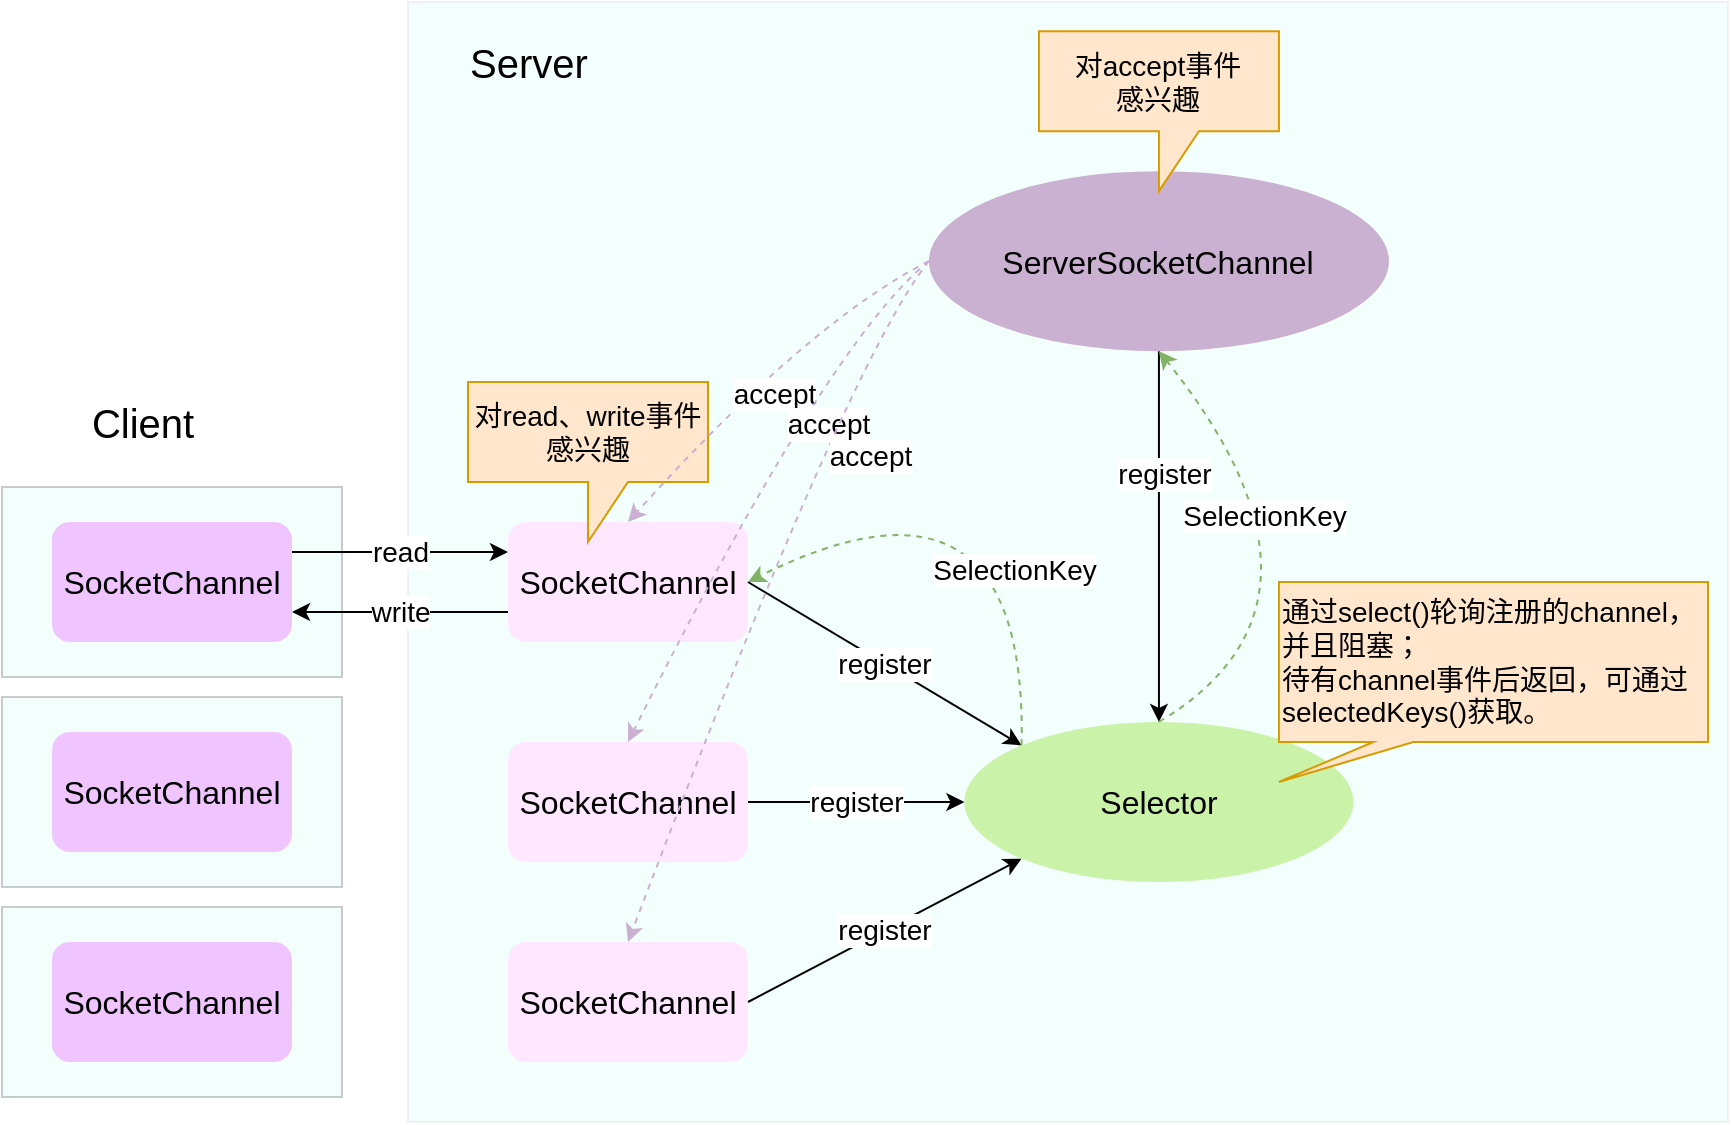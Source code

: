 <mxfile version="20.5.3" type="github"><diagram id="5nlBT_24B2XMlk60upl5" name="第 1 页"><mxGraphModel dx="1899" dy="1778" grid="1" gridSize="10" guides="1" tooltips="1" connect="1" arrows="1" fold="1" page="1" pageScale="1" pageWidth="827" pageHeight="1169" math="0" shadow="0"><root><mxCell id="0"/><mxCell id="1" parent="0"/><mxCell id="u7LS-Ar8V220cJxnukR8-7" value="" style="rounded=0;whiteSpace=wrap;html=1;fillColor=#C4FCEF;opacity=20;fontSize=14;strokeColor=#CAB0D1;" vertex="1" parent="1"><mxGeometry x="70" y="-70" width="660" height="560" as="geometry"/></mxCell><mxCell id="u7LS-Ar8V220cJxnukR8-1" value="Selector" style="ellipse;whiteSpace=wrap;html=1;fontSize=16;fillColor=#C1F195;strokeColor=none;opacity=80;" vertex="1" parent="1"><mxGeometry x="348.21" y="290" width="194.53" height="80" as="geometry"/></mxCell><mxCell id="u7LS-Ar8V220cJxnukR8-2" value="ServerSocketChannel" style="ellipse;whiteSpace=wrap;html=1;fontSize=16;fillColor=#CAB0D1;strokeColor=none;" vertex="1" parent="1"><mxGeometry x="330.47" y="14.57" width="230" height="90" as="geometry"/></mxCell><mxCell id="u7LS-Ar8V220cJxnukR8-4" value="SocketChannel" style="rounded=1;whiteSpace=wrap;html=1;fontSize=16;fillColor=#FFE8FF;strokeColor=none;" vertex="1" parent="1"><mxGeometry x="120" y="190" width="120" height="60" as="geometry"/></mxCell><mxCell id="u7LS-Ar8V220cJxnukR8-5" value="SocketChannel" style="rounded=1;whiteSpace=wrap;html=1;fontSize=16;fillColor=#FFE8FF;strokeColor=none;" vertex="1" parent="1"><mxGeometry x="120" y="400" width="120" height="60" as="geometry"/></mxCell><mxCell id="u7LS-Ar8V220cJxnukR8-6" value="SocketChannel" style="rounded=1;whiteSpace=wrap;html=1;fontSize=16;fillColor=#FFE8FF;strokeColor=none;" vertex="1" parent="1"><mxGeometry x="120" y="300" width="120" height="60" as="geometry"/></mxCell><mxCell id="u7LS-Ar8V220cJxnukR8-8" value="" style="rounded=0;whiteSpace=wrap;html=1;fillColor=#C4FCEF;opacity=20;" vertex="1" parent="1"><mxGeometry x="-133" y="172.5" width="170" height="95" as="geometry"/></mxCell><mxCell id="u7LS-Ar8V220cJxnukR8-9" value="SocketChannel" style="rounded=1;whiteSpace=wrap;html=1;fontSize=16;fillColor=#F0C5FF;strokeColor=none;" vertex="1" parent="1"><mxGeometry x="-108" y="190" width="120" height="60" as="geometry"/></mxCell><mxCell id="u7LS-Ar8V220cJxnukR8-18" value="read" style="endArrow=classic;html=1;rounded=0;exitX=1;exitY=0.25;exitDx=0;exitDy=0;entryX=0;entryY=0.25;entryDx=0;entryDy=0;fontSize=14;" edge="1" parent="1" source="u7LS-Ar8V220cJxnukR8-9" target="u7LS-Ar8V220cJxnukR8-4"><mxGeometry width="50" height="50" relative="1" as="geometry"><mxPoint x="-80" y="360" as="sourcePoint"/><mxPoint x="-30" y="310" as="targetPoint"/></mxGeometry></mxCell><mxCell id="u7LS-Ar8V220cJxnukR8-19" value="write" style="endArrow=classic;html=1;rounded=0;exitX=0;exitY=0.75;exitDx=0;exitDy=0;entryX=1;entryY=0.75;entryDx=0;entryDy=0;fontSize=14;" edge="1" parent="1" source="u7LS-Ar8V220cJxnukR8-4" target="u7LS-Ar8V220cJxnukR8-9"><mxGeometry width="50" height="50" relative="1" as="geometry"><mxPoint x="-45" y="130" as="sourcePoint"/><mxPoint x="110" y="130" as="targetPoint"/></mxGeometry></mxCell><mxCell id="u7LS-Ar8V220cJxnukR8-20" value="register" style="endArrow=classic;html=1;rounded=0;exitX=1;exitY=0.5;exitDx=0;exitDy=0;entryX=0;entryY=0;entryDx=0;entryDy=0;fontSize=14;" edge="1" parent="1" source="u7LS-Ar8V220cJxnukR8-4" target="u7LS-Ar8V220cJxnukR8-1"><mxGeometry width="50" height="50" relative="1" as="geometry"><mxPoint x="-90" y="410" as="sourcePoint"/><mxPoint x="-40" y="360" as="targetPoint"/></mxGeometry></mxCell><mxCell id="u7LS-Ar8V220cJxnukR8-21" value="" style="endArrow=classic;html=1;rounded=0;exitX=0.5;exitY=1;exitDx=0;exitDy=0;entryX=0.5;entryY=0;entryDx=0;entryDy=0;" edge="1" parent="1" source="u7LS-Ar8V220cJxnukR8-2" target="u7LS-Ar8V220cJxnukR8-1"><mxGeometry width="50" height="50" relative="1" as="geometry"><mxPoint x="225.47" y="390" as="sourcePoint"/><mxPoint x="275.47" y="340" as="targetPoint"/></mxGeometry></mxCell><mxCell id="u7LS-Ar8V220cJxnukR8-22" value="register" style="edgeLabel;html=1;align=center;verticalAlign=middle;resizable=0;points=[];fontSize=14;" vertex="1" connectable="0" parent="u7LS-Ar8V220cJxnukR8-21"><mxGeometry x="-0.34" y="2" relative="1" as="geometry"><mxPoint as="offset"/></mxGeometry></mxCell><mxCell id="u7LS-Ar8V220cJxnukR8-23" value="" style="endArrow=classic;html=1;exitX=0;exitY=0;exitDx=0;exitDy=0;entryX=1;entryY=0.5;entryDx=0;entryDy=0;curved=1;dashed=1;strokeWidth=1;fillColor=#d5e8d4;strokeColor=#82b366;" edge="1" parent="1" source="u7LS-Ar8V220cJxnukR8-1" target="u7LS-Ar8V220cJxnukR8-4"><mxGeometry width="50" height="50" relative="1" as="geometry"><mxPoint x="290" y="460" as="sourcePoint"/><mxPoint x="340" y="410" as="targetPoint"/><Array as="points"><mxPoint x="380" y="150"/></Array></mxGeometry></mxCell><mxCell id="u7LS-Ar8V220cJxnukR8-24" value="SelectionKey" style="edgeLabel;html=1;align=center;verticalAlign=middle;resizable=0;points=[];fontSize=14;" vertex="1" connectable="0" parent="u7LS-Ar8V220cJxnukR8-23"><mxGeometry x="0.122" y="40" relative="1" as="geometry"><mxPoint x="-6" y="18" as="offset"/></mxGeometry></mxCell><mxCell id="u7LS-Ar8V220cJxnukR8-27" value="" style="endArrow=classic;html=1;exitX=0.5;exitY=0;exitDx=0;exitDy=0;entryX=0.5;entryY=1;entryDx=0;entryDy=0;curved=1;dashed=1;strokeWidth=1;fillColor=#d5e8d4;strokeColor=#82b366;" edge="1" parent="1" source="u7LS-Ar8V220cJxnukR8-1" target="u7LS-Ar8V220cJxnukR8-2"><mxGeometry width="50" height="50" relative="1" as="geometry"><mxPoint x="395.47" y="340" as="sourcePoint"/><mxPoint x="75.47" y="145" as="targetPoint"/><Array as="points"><mxPoint x="545.47" y="230"/></Array></mxGeometry></mxCell><mxCell id="u7LS-Ar8V220cJxnukR8-28" value="SelectionKey" style="edgeLabel;html=1;align=center;verticalAlign=middle;resizable=0;points=[];fontSize=14;" vertex="1" connectable="0" parent="u7LS-Ar8V220cJxnukR8-27"><mxGeometry x="0.122" y="40" relative="1" as="geometry"><mxPoint x="8" y="-38" as="offset"/></mxGeometry></mxCell><mxCell id="u7LS-Ar8V220cJxnukR8-29" value="register" style="endArrow=classic;html=1;rounded=0;exitX=1;exitY=0.5;exitDx=0;exitDy=0;entryX=0;entryY=0.5;entryDx=0;entryDy=0;fontSize=14;" edge="1" parent="1" source="u7LS-Ar8V220cJxnukR8-6" target="u7LS-Ar8V220cJxnukR8-1"><mxGeometry width="50" height="50" relative="1" as="geometry"><mxPoint x="230" y="145" as="sourcePoint"/><mxPoint x="550" y="340" as="targetPoint"/></mxGeometry></mxCell><mxCell id="u7LS-Ar8V220cJxnukR8-30" value="register" style="endArrow=classic;html=1;rounded=0;exitX=1;exitY=0.5;exitDx=0;exitDy=0;entryX=0;entryY=1;entryDx=0;entryDy=0;fontSize=14;" edge="1" parent="1" source="u7LS-Ar8V220cJxnukR8-5" target="u7LS-Ar8V220cJxnukR8-1"><mxGeometry width="50" height="50" relative="1" as="geometry"><mxPoint x="240" y="155" as="sourcePoint"/><mxPoint x="560" y="350" as="targetPoint"/></mxGeometry></mxCell><mxCell id="u7LS-Ar8V220cJxnukR8-31" value="对accept事件&lt;br&gt;感兴趣" style="shape=callout;whiteSpace=wrap;html=1;perimeter=calloutPerimeter;fillColor=#ffe6cc;strokeColor=#d79b00;fontSize=14;" vertex="1" parent="1"><mxGeometry x="385.47" y="-55.43" width="120" height="80" as="geometry"/></mxCell><mxCell id="u7LS-Ar8V220cJxnukR8-32" value="对read、write事件&lt;br style=&quot;font-size: 14px;&quot;&gt;感兴趣" style="shape=callout;whiteSpace=wrap;html=1;perimeter=calloutPerimeter;fillColor=#ffe6cc;strokeColor=#d79b00;fontSize=14;" vertex="1" parent="1"><mxGeometry x="100" y="120" width="120" height="80" as="geometry"/></mxCell><mxCell id="u7LS-Ar8V220cJxnukR8-33" value="" style="endArrow=classic;html=1;exitX=0;exitY=0.5;exitDx=0;exitDy=0;entryX=0.5;entryY=0;entryDx=0;entryDy=0;curved=1;dashed=1;strokeColor=#CAB0D1;" edge="1" parent="1" source="u7LS-Ar8V220cJxnukR8-2" target="u7LS-Ar8V220cJxnukR8-4"><mxGeometry width="50" height="50" relative="1" as="geometry"><mxPoint x="462.574" y="311.716" as="sourcePoint"/><mxPoint x="250" y="230" as="targetPoint"/><Array as="points"><mxPoint x="270" y="90"/></Array></mxGeometry></mxCell><mxCell id="u7LS-Ar8V220cJxnukR8-34" value="accept" style="edgeLabel;html=1;align=center;verticalAlign=middle;resizable=0;points=[];fontSize=14;" vertex="1" connectable="0" parent="u7LS-Ar8V220cJxnukR8-33"><mxGeometry x="0.122" y="40" relative="1" as="geometry"><mxPoint x="-16" y="-25" as="offset"/></mxGeometry></mxCell><mxCell id="u7LS-Ar8V220cJxnukR8-35" value="" style="endArrow=classic;html=1;exitX=0;exitY=0.5;exitDx=0;exitDy=0;entryX=0.5;entryY=0;entryDx=0;entryDy=0;curved=1;dashed=1;strokeColor=#CAB0D1;" edge="1" parent="1" source="u7LS-Ar8V220cJxnukR8-2" target="u7LS-Ar8V220cJxnukR8-6"><mxGeometry width="50" height="50" relative="1" as="geometry"><mxPoint x="390" y="95" as="sourcePoint"/><mxPoint x="220" y="200" as="targetPoint"/><Array as="points"><mxPoint x="280" y="100"/></Array></mxGeometry></mxCell><mxCell id="u7LS-Ar8V220cJxnukR8-36" value="accept" style="edgeLabel;html=1;align=center;verticalAlign=middle;resizable=0;points=[];fontSize=14;" vertex="1" connectable="0" parent="u7LS-Ar8V220cJxnukR8-35"><mxGeometry x="0.122" y="40" relative="1" as="geometry"><mxPoint x="7" y="-64" as="offset"/></mxGeometry></mxCell><mxCell id="u7LS-Ar8V220cJxnukR8-37" value="" style="endArrow=classic;html=1;exitX=0;exitY=0.5;exitDx=0;exitDy=0;entryX=0.5;entryY=0;entryDx=0;entryDy=0;curved=1;dashed=1;strokeColor=#CAB0D1;" edge="1" parent="1" source="u7LS-Ar8V220cJxnukR8-2" target="u7LS-Ar8V220cJxnukR8-5"><mxGeometry width="50" height="50" relative="1" as="geometry"><mxPoint x="400" y="105" as="sourcePoint"/><mxPoint x="230" y="210" as="targetPoint"/><Array as="points"><mxPoint x="290" y="110"/></Array></mxGeometry></mxCell><mxCell id="u7LS-Ar8V220cJxnukR8-38" value="accept" style="edgeLabel;html=1;align=center;verticalAlign=middle;resizable=0;points=[];fontSize=14;" vertex="1" connectable="0" parent="u7LS-Ar8V220cJxnukR8-37"><mxGeometry x="0.122" y="40" relative="1" as="geometry"><mxPoint x="25" y="-104" as="offset"/></mxGeometry></mxCell><mxCell id="u7LS-Ar8V220cJxnukR8-43" value="" style="rounded=0;whiteSpace=wrap;html=1;fillColor=#C4FCEF;opacity=20;" vertex="1" parent="1"><mxGeometry x="-133" y="277.5" width="170" height="95" as="geometry"/></mxCell><mxCell id="u7LS-Ar8V220cJxnukR8-44" value="SocketChannel" style="rounded=1;whiteSpace=wrap;html=1;fontSize=16;fillColor=#F0C5FF;strokeColor=none;" vertex="1" parent="1"><mxGeometry x="-108" y="295" width="120" height="60" as="geometry"/></mxCell><mxCell id="u7LS-Ar8V220cJxnukR8-45" value="" style="rounded=0;whiteSpace=wrap;html=1;fillColor=#C4FCEF;opacity=20;" vertex="1" parent="1"><mxGeometry x="-133" y="382.5" width="170" height="95" as="geometry"/></mxCell><mxCell id="u7LS-Ar8V220cJxnukR8-46" value="SocketChannel" style="rounded=1;whiteSpace=wrap;html=1;fontSize=16;fillColor=#F0C5FF;strokeColor=none;" vertex="1" parent="1"><mxGeometry x="-108" y="400" width="120" height="60" as="geometry"/></mxCell><mxCell id="u7LS-Ar8V220cJxnukR8-47" value="Server" style="text;html=1;align=center;verticalAlign=middle;resizable=0;points=[];autosize=1;strokeColor=none;fillColor=none;fontSize=20;opacity=80;" vertex="1" parent="1"><mxGeometry x="90" y="-60.43" width="80" height="40" as="geometry"/></mxCell><mxCell id="u7LS-Ar8V220cJxnukR8-48" value="Client" style="text;html=1;align=center;verticalAlign=middle;resizable=0;points=[];autosize=1;strokeColor=none;fillColor=none;fontSize=20;opacity=80;" vertex="1" parent="1"><mxGeometry x="-98" y="120" width="70" height="40" as="geometry"/></mxCell><mxCell id="u7LS-Ar8V220cJxnukR8-49" value="通过select()轮询注册的channel，并且阻塞；&lt;br&gt;&lt;div style=&quot;&quot;&gt;&lt;span style=&quot;background-color: initial;&quot;&gt;待有channel事件后返回，可通过&lt;/span&gt;&lt;/div&gt;selectedKeys()获取。&lt;div style=&quot;&quot;&gt;&lt;br&gt;&lt;/div&gt;" style="shape=callout;whiteSpace=wrap;html=1;perimeter=calloutPerimeter;fillColor=#ffe6cc;strokeColor=#d79b00;fontSize=14;size=20;position=0.22;position2=0;base=20;align=left;verticalAlign=top;" vertex="1" parent="1"><mxGeometry x="505.47" y="220" width="214.53" height="100" as="geometry"/></mxCell></root></mxGraphModel></diagram></mxfile>